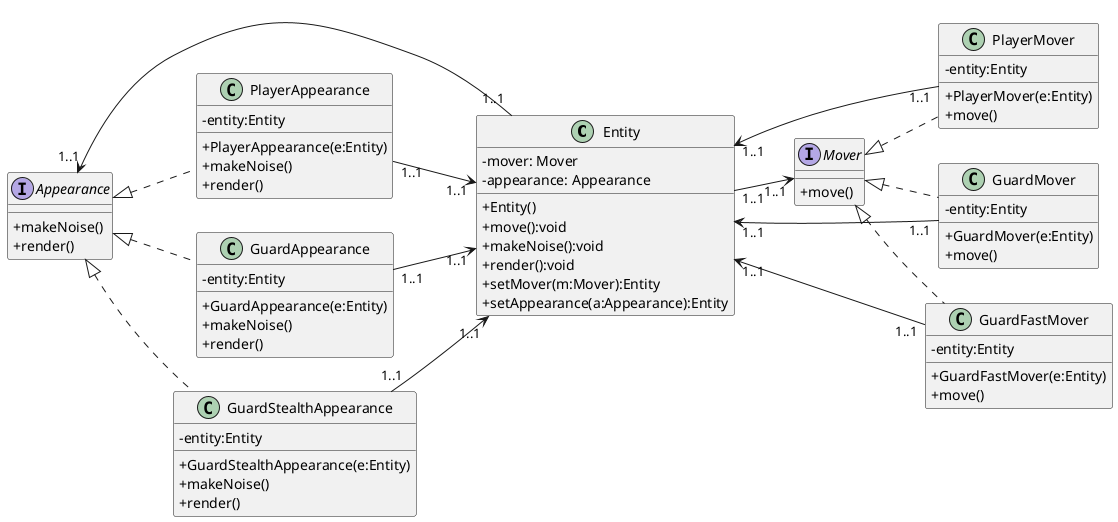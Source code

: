@startuml
left to right direction
skinparam classAttributeIconSize 0

class Entity {
    + Entity()
    + move():void
    + makeNoise():void
    + render():void
    + setMover(m:Mover):Entity
    + setAppearance(a:Appearance):Entity
    
    - mover: Mover
    - appearance: Appearance
}

interface Mover {
    + move()
}

interface Appearance {
    + makeNoise()
    + render()
}

Entity "1..1" --> "1..1" Appearance
Entity "1..1" --> "1..1" Mover

class PlayerMover {
    + PlayerMover(e:Entity)
    + move()
    - entity:Entity
}
PlayerMover .up.|> Mover
PlayerMover "1..1" --> "1..1" Entity

class GuardMover {
    + GuardMover(e:Entity)
    + move()
    - entity:Entity
}
GuardMover .up.|> Mover
GuardMover "1..1" --> "1..1" Entity

class GuardFastMover {
    + GuardFastMover(e:Entity)
    + move()
    - entity:Entity
}
GuardFastMover .up.|> Mover
GuardFastMover "1..1" --> "1..1" Entity

class PlayerAppearance {
    + PlayerAppearance(e:Entity)
    + makeNoise()
    + render()
    - entity:Entity
}
PlayerAppearance .up.|> Appearance
PlayerAppearance "1..1" --> "1..1" Entity

class GuardAppearance {
    + GuardAppearance(e:Entity)
    + makeNoise()
    + render()
    - entity:Entity
}
GuardAppearance .up.|> Appearance
GuardAppearance "1..1" --> "1..1" Entity

class GuardStealthAppearance {
    + GuardStealthAppearance(e:Entity)
    + makeNoise()
    + render()
    - entity:Entity
}
GuardStealthAppearance .up.|> Appearance
GuardStealthAppearance "1..1" --> "1..1" Entity


@enduml

